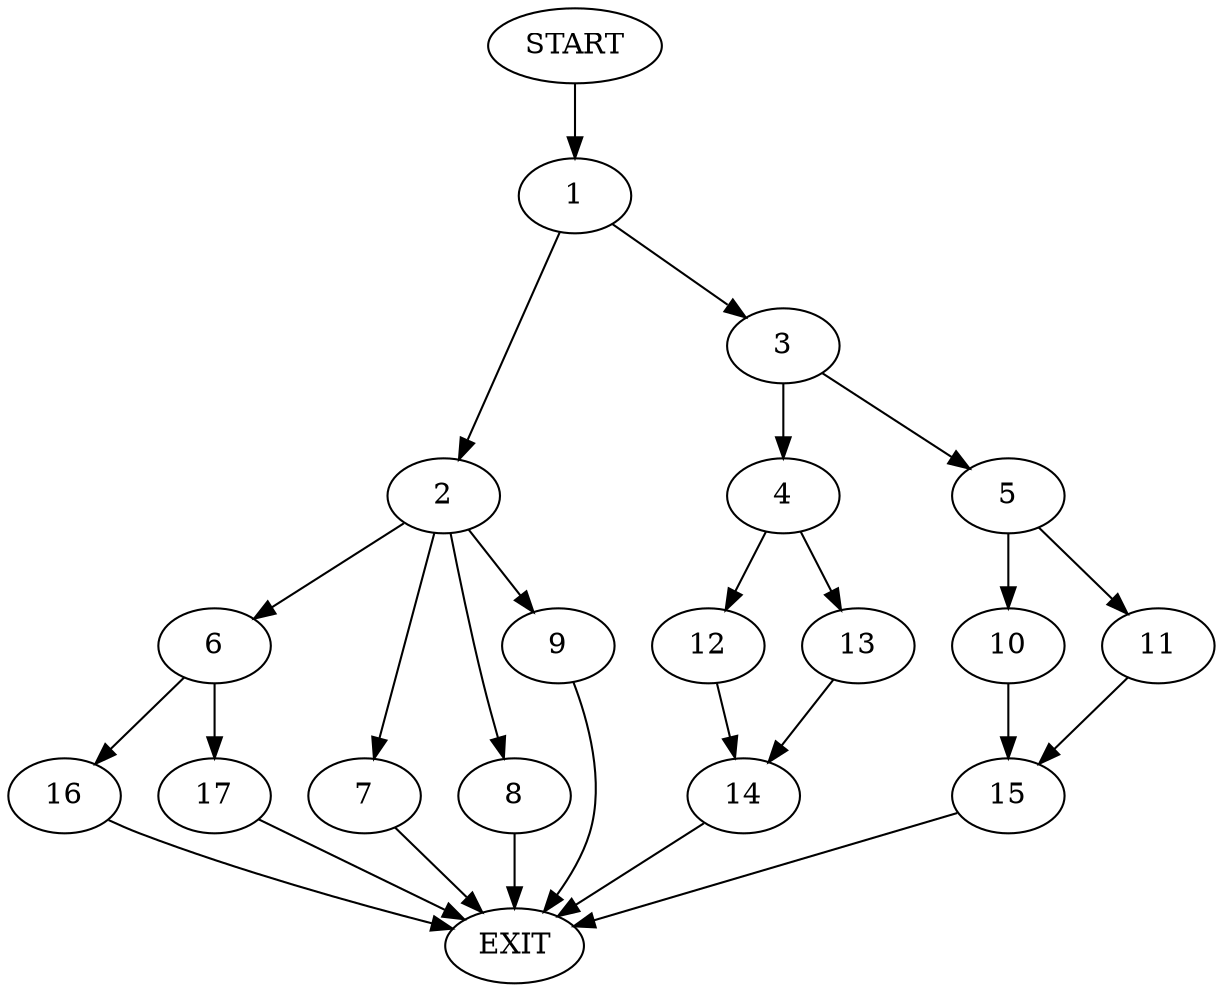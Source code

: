 digraph {
0 [label="START"]
18 [label="EXIT"]
0 -> 1
1 -> 2
1 -> 3
3 -> 4
3 -> 5
2 -> 6
2 -> 7
2 -> 8
2 -> 9
5 -> 10
5 -> 11
4 -> 12
4 -> 13
12 -> 14
13 -> 14
14 -> 18
10 -> 15
11 -> 15
15 -> 18
8 -> 18
9 -> 18
6 -> 16
6 -> 17
7 -> 18
17 -> 18
16 -> 18
}
